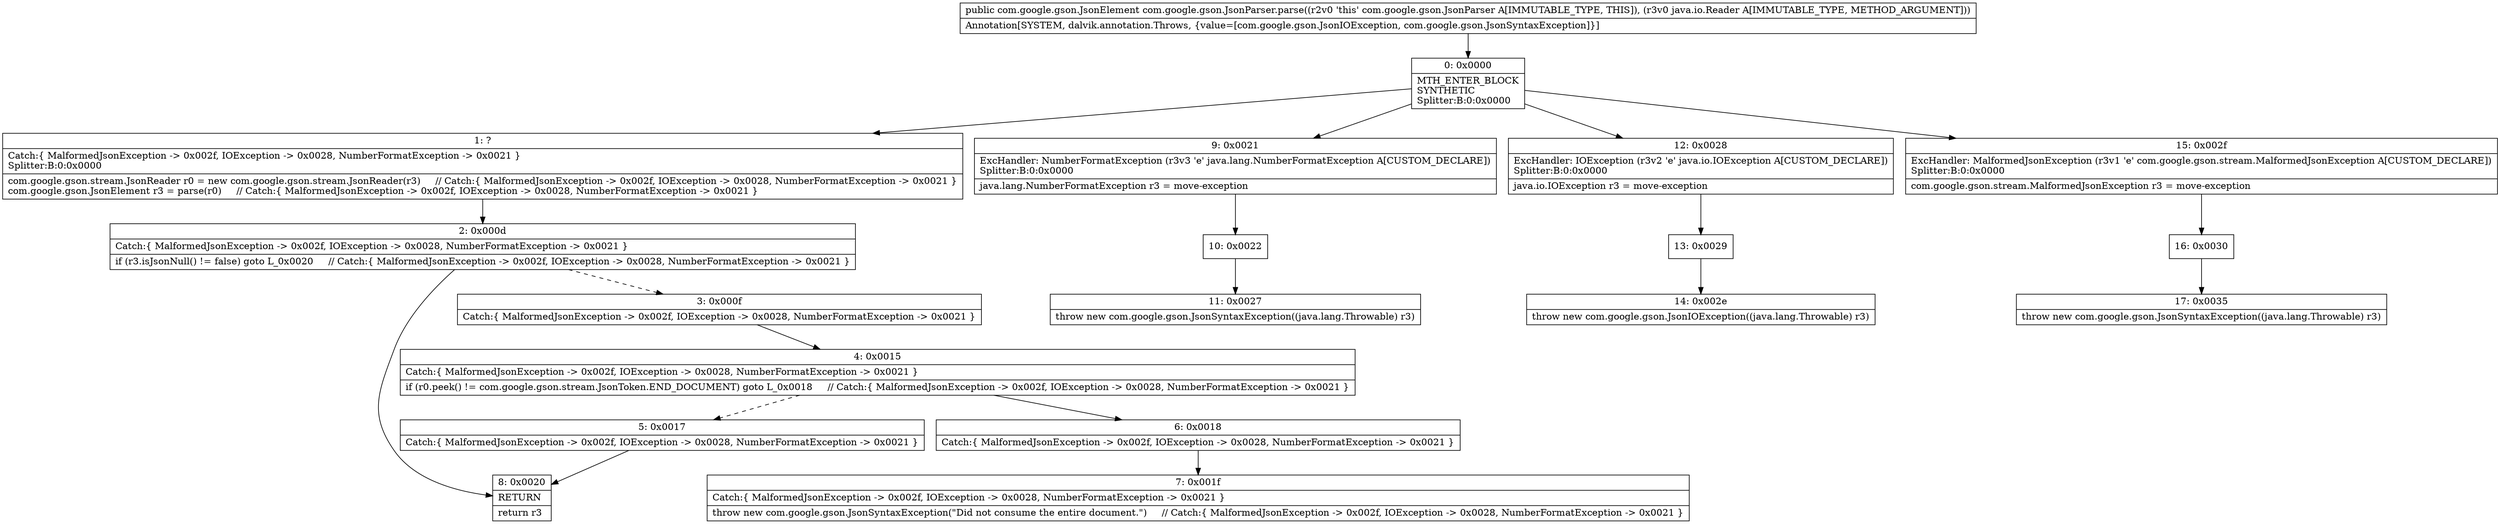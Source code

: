 digraph "CFG forcom.google.gson.JsonParser.parse(Ljava\/io\/Reader;)Lcom\/google\/gson\/JsonElement;" {
Node_0 [shape=record,label="{0\:\ 0x0000|MTH_ENTER_BLOCK\lSYNTHETIC\lSplitter:B:0:0x0000\l}"];
Node_1 [shape=record,label="{1\:\ ?|Catch:\{ MalformedJsonException \-\> 0x002f, IOException \-\> 0x0028, NumberFormatException \-\> 0x0021 \}\lSplitter:B:0:0x0000\l|com.google.gson.stream.JsonReader r0 = new com.google.gson.stream.JsonReader(r3)     \/\/ Catch:\{ MalformedJsonException \-\> 0x002f, IOException \-\> 0x0028, NumberFormatException \-\> 0x0021 \}\lcom.google.gson.JsonElement r3 = parse(r0)     \/\/ Catch:\{ MalformedJsonException \-\> 0x002f, IOException \-\> 0x0028, NumberFormatException \-\> 0x0021 \}\l}"];
Node_2 [shape=record,label="{2\:\ 0x000d|Catch:\{ MalformedJsonException \-\> 0x002f, IOException \-\> 0x0028, NumberFormatException \-\> 0x0021 \}\l|if (r3.isJsonNull() != false) goto L_0x0020     \/\/ Catch:\{ MalformedJsonException \-\> 0x002f, IOException \-\> 0x0028, NumberFormatException \-\> 0x0021 \}\l}"];
Node_3 [shape=record,label="{3\:\ 0x000f|Catch:\{ MalformedJsonException \-\> 0x002f, IOException \-\> 0x0028, NumberFormatException \-\> 0x0021 \}\l}"];
Node_4 [shape=record,label="{4\:\ 0x0015|Catch:\{ MalformedJsonException \-\> 0x002f, IOException \-\> 0x0028, NumberFormatException \-\> 0x0021 \}\l|if (r0.peek() != com.google.gson.stream.JsonToken.END_DOCUMENT) goto L_0x0018     \/\/ Catch:\{ MalformedJsonException \-\> 0x002f, IOException \-\> 0x0028, NumberFormatException \-\> 0x0021 \}\l}"];
Node_5 [shape=record,label="{5\:\ 0x0017|Catch:\{ MalformedJsonException \-\> 0x002f, IOException \-\> 0x0028, NumberFormatException \-\> 0x0021 \}\l}"];
Node_6 [shape=record,label="{6\:\ 0x0018|Catch:\{ MalformedJsonException \-\> 0x002f, IOException \-\> 0x0028, NumberFormatException \-\> 0x0021 \}\l}"];
Node_7 [shape=record,label="{7\:\ 0x001f|Catch:\{ MalformedJsonException \-\> 0x002f, IOException \-\> 0x0028, NumberFormatException \-\> 0x0021 \}\l|throw new com.google.gson.JsonSyntaxException(\"Did not consume the entire document.\")     \/\/ Catch:\{ MalformedJsonException \-\> 0x002f, IOException \-\> 0x0028, NumberFormatException \-\> 0x0021 \}\l}"];
Node_8 [shape=record,label="{8\:\ 0x0020|RETURN\l|return r3\l}"];
Node_9 [shape=record,label="{9\:\ 0x0021|ExcHandler: NumberFormatException (r3v3 'e' java.lang.NumberFormatException A[CUSTOM_DECLARE])\lSplitter:B:0:0x0000\l|java.lang.NumberFormatException r3 = move\-exception\l}"];
Node_10 [shape=record,label="{10\:\ 0x0022}"];
Node_11 [shape=record,label="{11\:\ 0x0027|throw new com.google.gson.JsonSyntaxException((java.lang.Throwable) r3)\l}"];
Node_12 [shape=record,label="{12\:\ 0x0028|ExcHandler: IOException (r3v2 'e' java.io.IOException A[CUSTOM_DECLARE])\lSplitter:B:0:0x0000\l|java.io.IOException r3 = move\-exception\l}"];
Node_13 [shape=record,label="{13\:\ 0x0029}"];
Node_14 [shape=record,label="{14\:\ 0x002e|throw new com.google.gson.JsonIOException((java.lang.Throwable) r3)\l}"];
Node_15 [shape=record,label="{15\:\ 0x002f|ExcHandler: MalformedJsonException (r3v1 'e' com.google.gson.stream.MalformedJsonException A[CUSTOM_DECLARE])\lSplitter:B:0:0x0000\l|com.google.gson.stream.MalformedJsonException r3 = move\-exception\l}"];
Node_16 [shape=record,label="{16\:\ 0x0030}"];
Node_17 [shape=record,label="{17\:\ 0x0035|throw new com.google.gson.JsonSyntaxException((java.lang.Throwable) r3)\l}"];
MethodNode[shape=record,label="{public com.google.gson.JsonElement com.google.gson.JsonParser.parse((r2v0 'this' com.google.gson.JsonParser A[IMMUTABLE_TYPE, THIS]), (r3v0 java.io.Reader A[IMMUTABLE_TYPE, METHOD_ARGUMENT]))  | Annotation[SYSTEM, dalvik.annotation.Throws, \{value=[com.google.gson.JsonIOException, com.google.gson.JsonSyntaxException]\}]\l}"];
MethodNode -> Node_0;
Node_0 -> Node_1;
Node_0 -> Node_15;
Node_0 -> Node_12;
Node_0 -> Node_9;
Node_1 -> Node_2;
Node_2 -> Node_3[style=dashed];
Node_2 -> Node_8;
Node_3 -> Node_4;
Node_4 -> Node_5[style=dashed];
Node_4 -> Node_6;
Node_5 -> Node_8;
Node_6 -> Node_7;
Node_9 -> Node_10;
Node_10 -> Node_11;
Node_12 -> Node_13;
Node_13 -> Node_14;
Node_15 -> Node_16;
Node_16 -> Node_17;
}

